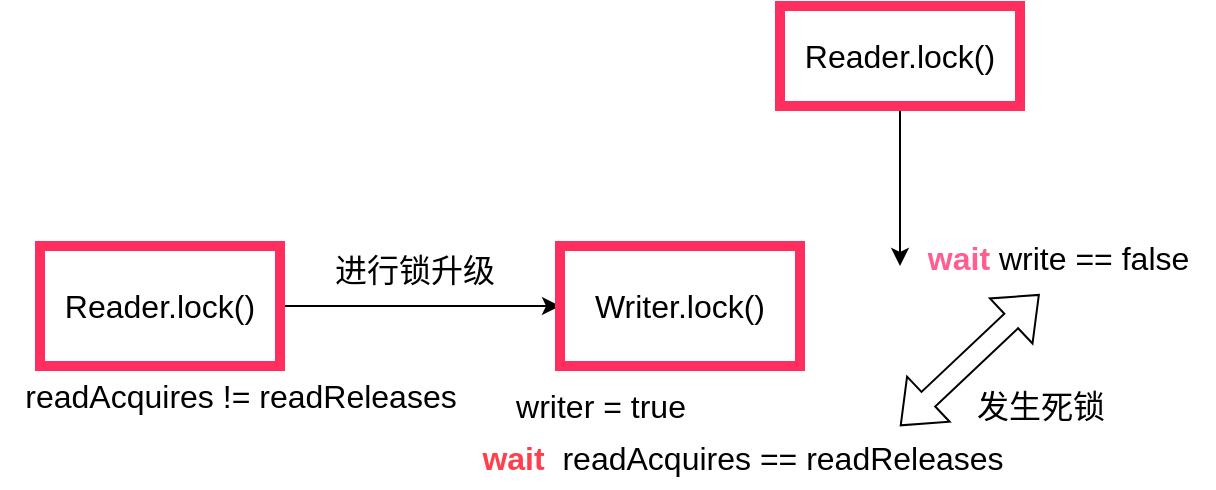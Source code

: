 <mxfile version="20.4.1" type="github">
  <diagram id="RycZ5OX3ZmzhUxBAP3NQ" name="第 1 页">
    <mxGraphModel dx="1038" dy="585" grid="0" gridSize="10" guides="1" tooltips="1" connect="1" arrows="1" fold="1" page="0" pageScale="1" pageWidth="827" pageHeight="1169" math="0" shadow="0">
      <root>
        <mxCell id="0" />
        <mxCell id="1" parent="0" />
        <mxCell id="O5UIGZkpNlx5k8qXSMEV-8" style="edgeStyle=orthogonalEdgeStyle;rounded=0;orthogonalLoop=1;jettySize=auto;html=1;exitX=1;exitY=0.5;exitDx=0;exitDy=0;entryX=0;entryY=0.5;entryDx=0;entryDy=0;fontSize=16;" edge="1" parent="1" source="O5UIGZkpNlx5k8qXSMEV-4" target="O5UIGZkpNlx5k8qXSMEV-6">
          <mxGeometry relative="1" as="geometry" />
        </mxCell>
        <mxCell id="O5UIGZkpNlx5k8qXSMEV-4" value="Reader.lock()" style="rounded=0;whiteSpace=wrap;html=1;strokeWidth=5;fontSize=16;fillColor=none;strokeColor=#FF2E5F;" vertex="1" parent="1">
          <mxGeometry x="100" y="170" width="120" height="60" as="geometry" />
        </mxCell>
        <mxCell id="O5UIGZkpNlx5k8qXSMEV-6" value="Writer.lock()" style="rounded=0;whiteSpace=wrap;html=1;strokeWidth=5;fontSize=16;fillColor=none;strokeColor=#FF2E5F;" vertex="1" parent="1">
          <mxGeometry x="360" y="170" width="120" height="60" as="geometry" />
        </mxCell>
        <mxCell id="O5UIGZkpNlx5k8qXSMEV-15" style="edgeStyle=orthogonalEdgeStyle;rounded=0;orthogonalLoop=1;jettySize=auto;html=1;exitX=0.5;exitY=1;exitDx=0;exitDy=0;fontSize=16;" edge="1" parent="1" source="O5UIGZkpNlx5k8qXSMEV-7">
          <mxGeometry relative="1" as="geometry">
            <mxPoint x="530" y="180" as="targetPoint" />
          </mxGeometry>
        </mxCell>
        <mxCell id="O5UIGZkpNlx5k8qXSMEV-7" value="Reader.lock()" style="rounded=0;whiteSpace=wrap;html=1;strokeWidth=5;fontSize=16;fillColor=none;strokeColor=#FF2E5F;" vertex="1" parent="1">
          <mxGeometry x="470" y="50" width="120" height="50" as="geometry" />
        </mxCell>
        <mxCell id="O5UIGZkpNlx5k8qXSMEV-10" value="readAcquires != readReleases" style="text;html=1;align=center;verticalAlign=middle;resizable=0;points=[];autosize=1;strokeColor=none;fillColor=none;fontSize=16;" vertex="1" parent="1">
          <mxGeometry x="80" y="230" width="240" height="30" as="geometry" />
        </mxCell>
        <mxCell id="O5UIGZkpNlx5k8qXSMEV-11" value="writer = true" style="text;html=1;align=center;verticalAlign=middle;resizable=0;points=[];autosize=1;strokeColor=none;fillColor=none;fontSize=16;" vertex="1" parent="1">
          <mxGeometry x="325" y="235" width="110" height="30" as="geometry" />
        </mxCell>
        <mxCell id="O5UIGZkpNlx5k8qXSMEV-12" value="&lt;font color=&quot;#ff404c&quot;&gt;&lt;b&gt;wait&amp;nbsp;&lt;/b&gt; &lt;/font&gt;readAcquires == readReleases" style="text;html=1;align=center;verticalAlign=middle;resizable=0;points=[];autosize=1;strokeColor=none;fillColor=none;fontSize=16;" vertex="1" parent="1">
          <mxGeometry x="311" y="260" width="279" height="31" as="geometry" />
        </mxCell>
        <mxCell id="O5UIGZkpNlx5k8qXSMEV-13" value="&lt;font color=&quot;#ff5e8f&quot;&gt;&lt;b&gt;wait&lt;/b&gt; &lt;/font&gt;write == false&amp;nbsp;" style="text;html=1;align=center;verticalAlign=middle;resizable=0;points=[];autosize=1;strokeColor=none;fillColor=none;fontSize=16;" vertex="1" parent="1">
          <mxGeometry x="534" y="160" width="153" height="31" as="geometry" />
        </mxCell>
        <mxCell id="O5UIGZkpNlx5k8qXSMEV-18" value="" style="shape=flexArrow;endArrow=classic;startArrow=classic;html=1;rounded=0;fontSize=16;entryX=0.43;entryY=1.1;entryDx=0;entryDy=0;entryPerimeter=0;" edge="1" parent="1" target="O5UIGZkpNlx5k8qXSMEV-13">
          <mxGeometry width="100" height="100" relative="1" as="geometry">
            <mxPoint x="530" y="260" as="sourcePoint" />
            <mxPoint x="540" y="250" as="targetPoint" />
          </mxGeometry>
        </mxCell>
        <mxCell id="O5UIGZkpNlx5k8qXSMEV-20" value="发生死锁" style="text;html=1;align=center;verticalAlign=middle;resizable=0;points=[];autosize=1;strokeColor=none;fillColor=none;fontSize=16;" vertex="1" parent="1">
          <mxGeometry x="555" y="235" width="90" height="30" as="geometry" />
        </mxCell>
        <mxCell id="O5UIGZkpNlx5k8qXSMEV-21" value="进行锁升级&lt;br&gt;" style="text;html=1;align=center;verticalAlign=middle;resizable=0;points=[];autosize=1;strokeColor=none;fillColor=none;fontSize=16;" vertex="1" parent="1">
          <mxGeometry x="238" y="166" width="98" height="31" as="geometry" />
        </mxCell>
      </root>
    </mxGraphModel>
  </diagram>
</mxfile>
